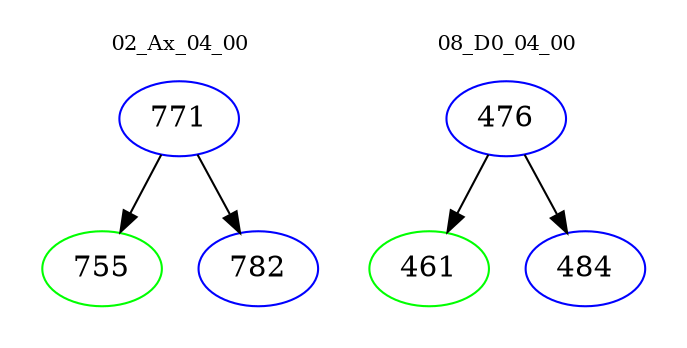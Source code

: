 digraph{
subgraph cluster_0 {
color = white
label = "02_Ax_04_00";
fontsize=10;
T0_771 [label="771", color="blue"]
T0_771 -> T0_755 [color="black"]
T0_755 [label="755", color="green"]
T0_771 -> T0_782 [color="black"]
T0_782 [label="782", color="blue"]
}
subgraph cluster_1 {
color = white
label = "08_D0_04_00";
fontsize=10;
T1_476 [label="476", color="blue"]
T1_476 -> T1_461 [color="black"]
T1_461 [label="461", color="green"]
T1_476 -> T1_484 [color="black"]
T1_484 [label="484", color="blue"]
}
}
